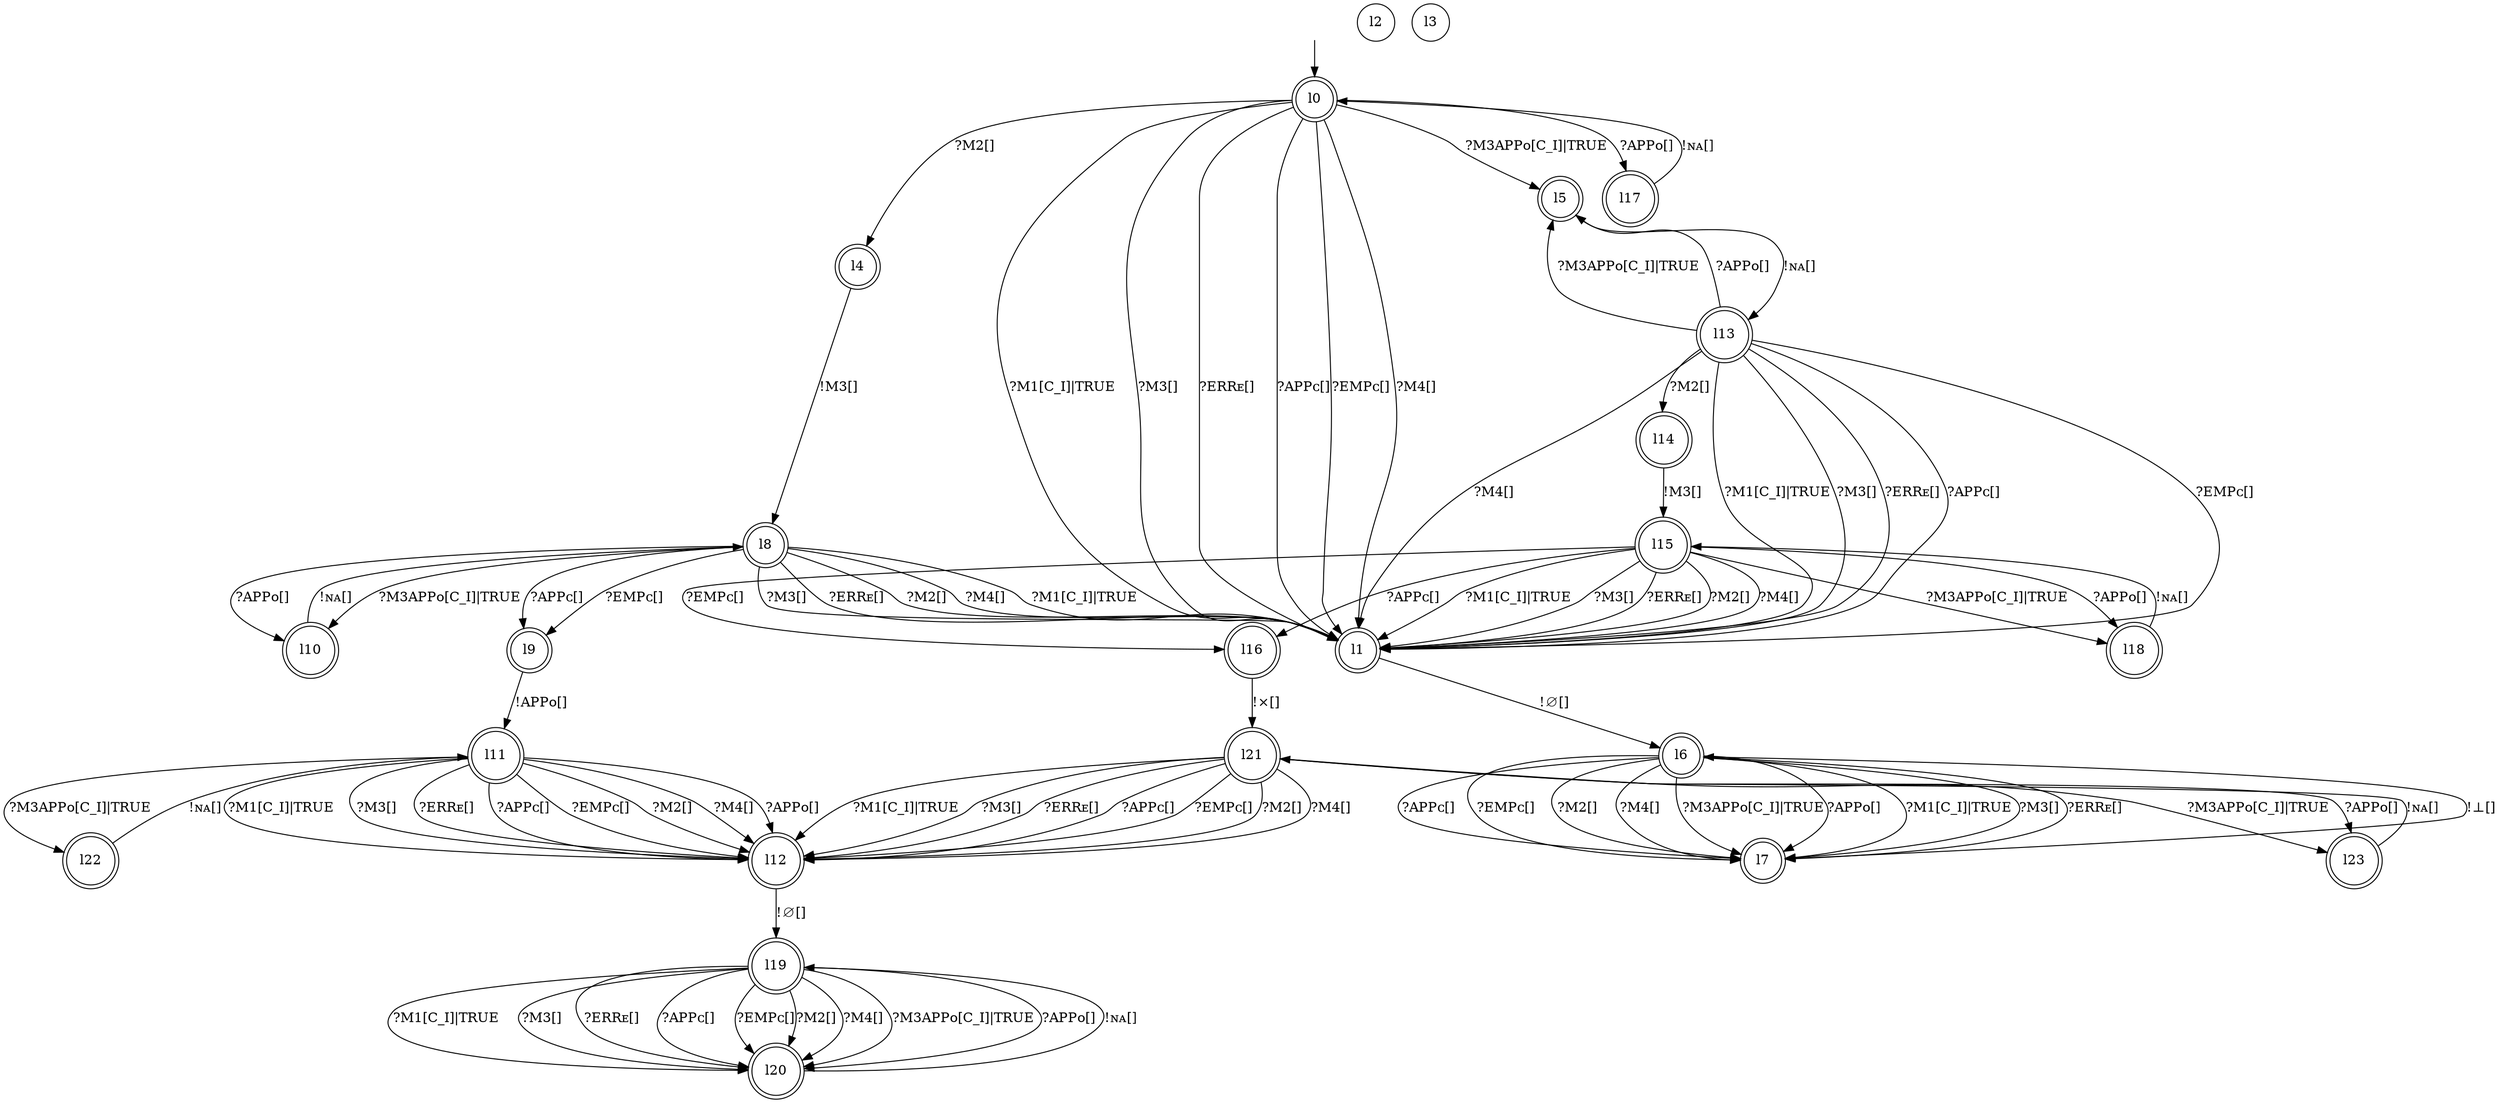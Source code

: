 digraph RA {
"" [shape=none,label=<>]
"l0" [shape=doublecircle]
"l1" [shape=doublecircle]
"l2" [shape=circle]
"l3" [shape=circle]
"l4" [shape=doublecircle]
"l5" [shape=doublecircle]
"l6" [shape=doublecircle]
"l7" [shape=doublecircle]
"l8" [shape=doublecircle]
"l9" [shape=doublecircle]
"l10" [shape=doublecircle]
"l11" [shape=doublecircle]
"l12" [shape=doublecircle]
"l13" [shape=doublecircle]
"l14" [shape=doublecircle]
"l15" [shape=doublecircle]
"l16" [shape=doublecircle]
"l17" [shape=doublecircle]
"l18" [shape=doublecircle]
"l19" [shape=doublecircle]
"l20" [shape=doublecircle]
"l21" [shape=doublecircle]
"l22" [shape=doublecircle]
"l23" [shape=doublecircle]
"" -> "l0"
"l0" -> "l1" [label=<?M1[C_I]|TRUE>]
"l0" -> "l1" [label=<?M3[]>]
"l0" -> "l1" [label=<?ERRᴇ[]>]
"l0" -> "l1" [label=<?APPᴄ[]>]
"l0" -> "l1" [label=<?EMPᴄ[]>]
"l0" -> "l1" [label=<?M4[]>]
"l0" -> "l4" [label=<?M2[]>]
"l0" -> "l5" [label=<?M3APPᴏ[C_I]|TRUE>]
"l0" -> "l17" [label=<?APPᴏ[]>]
"l1" -> "l6" [label=<!∅[]>]
"l4" -> "l8" [label=<!M3[]>]
"l5" -> "l13" [label=<!ɴᴀ[]>]
"l6" -> "l7" [label=<?M1[C_I]|TRUE>]
"l6" -> "l7" [label=<?M3[]>]
"l6" -> "l7" [label=<?ERRᴇ[]>]
"l6" -> "l7" [label=<?APPᴄ[]>]
"l6" -> "l7" [label=<?EMPᴄ[]>]
"l6" -> "l7" [label=<?M2[]>]
"l6" -> "l7" [label=<?M4[]>]
"l6" -> "l7" [label=<?M3APPᴏ[C_I]|TRUE>]
"l6" -> "l7" [label=<?APPᴏ[]>]
"l7" -> "l6" [label=<!⊥[]>]
"l8" -> "l1" [label=<?M1[C_I]|TRUE>]
"l8" -> "l1" [label=<?M3[]>]
"l8" -> "l1" [label=<?ERRᴇ[]>]
"l8" -> "l1" [label=<?M2[]>]
"l8" -> "l1" [label=<?M4[]>]
"l8" -> "l9" [label=<?APPᴄ[]>]
"l8" -> "l9" [label=<?EMPᴄ[]>]
"l8" -> "l10" [label=<?M3APPᴏ[C_I]|TRUE>]
"l8" -> "l10" [label=<?APPᴏ[]>]
"l9" -> "l11" [label=<!APPᴏ[]>]
"l10" -> "l8" [label=<!ɴᴀ[]>]
"l11" -> "l12" [label=<?M1[C_I]|TRUE>]
"l11" -> "l12" [label=<?M3[]>]
"l11" -> "l12" [label=<?ERRᴇ[]>]
"l11" -> "l12" [label=<?APPᴄ[]>]
"l11" -> "l12" [label=<?EMPᴄ[]>]
"l11" -> "l12" [label=<?M2[]>]
"l11" -> "l12" [label=<?M4[]>]
"l11" -> "l12" [label=<?APPᴏ[]>]
"l11" -> "l22" [label=<?M3APPᴏ[C_I]|TRUE>]
"l12" -> "l19" [label=<!∅[]>]
"l13" -> "l1" [label=<?M1[C_I]|TRUE>]
"l13" -> "l1" [label=<?M3[]>]
"l13" -> "l1" [label=<?ERRᴇ[]>]
"l13" -> "l1" [label=<?APPᴄ[]>]
"l13" -> "l1" [label=<?EMPᴄ[]>]
"l13" -> "l1" [label=<?M4[]>]
"l13" -> "l5" [label=<?M3APPᴏ[C_I]|TRUE>]
"l13" -> "l5" [label=<?APPᴏ[]>]
"l13" -> "l14" [label=<?M2[]>]
"l14" -> "l15" [label=<!M3[]>]
"l15" -> "l1" [label=<?M1[C_I]|TRUE>]
"l15" -> "l1" [label=<?M3[]>]
"l15" -> "l1" [label=<?ERRᴇ[]>]
"l15" -> "l1" [label=<?M2[]>]
"l15" -> "l1" [label=<?M4[]>]
"l15" -> "l16" [label=<?APPᴄ[]>]
"l15" -> "l16" [label=<?EMPᴄ[]>]
"l15" -> "l18" [label=<?M3APPᴏ[C_I]|TRUE>]
"l15" -> "l18" [label=<?APPᴏ[]>]
"l16" -> "l21" [label=<!⨯[]>]
"l17" -> "l0" [label=<!ɴᴀ[]>]
"l18" -> "l15" [label=<!ɴᴀ[]>]
"l19" -> "l20" [label=<?M1[C_I]|TRUE>]
"l19" -> "l20" [label=<?M3[]>]
"l19" -> "l20" [label=<?ERRᴇ[]>]
"l19" -> "l20" [label=<?APPᴄ[]>]
"l19" -> "l20" [label=<?EMPᴄ[]>]
"l19" -> "l20" [label=<?M2[]>]
"l19" -> "l20" [label=<?M4[]>]
"l19" -> "l20" [label=<?M3APPᴏ[C_I]|TRUE>]
"l19" -> "l20" [label=<?APPᴏ[]>]
"l20" -> "l19" [label=<!ɴᴀ[]>]
"l21" -> "l12" [label=<?M1[C_I]|TRUE>]
"l21" -> "l12" [label=<?M3[]>]
"l21" -> "l12" [label=<?ERRᴇ[]>]
"l21" -> "l12" [label=<?APPᴄ[]>]
"l21" -> "l12" [label=<?EMPᴄ[]>]
"l21" -> "l12" [label=<?M2[]>]
"l21" -> "l12" [label=<?M4[]>]
"l21" -> "l23" [label=<?M3APPᴏ[C_I]|TRUE>]
"l21" -> "l23" [label=<?APPᴏ[]>]
"l22" -> "l11" [label=<!ɴᴀ[]>]
"l23" -> "l21" [label=<!ɴᴀ[]>]
}

